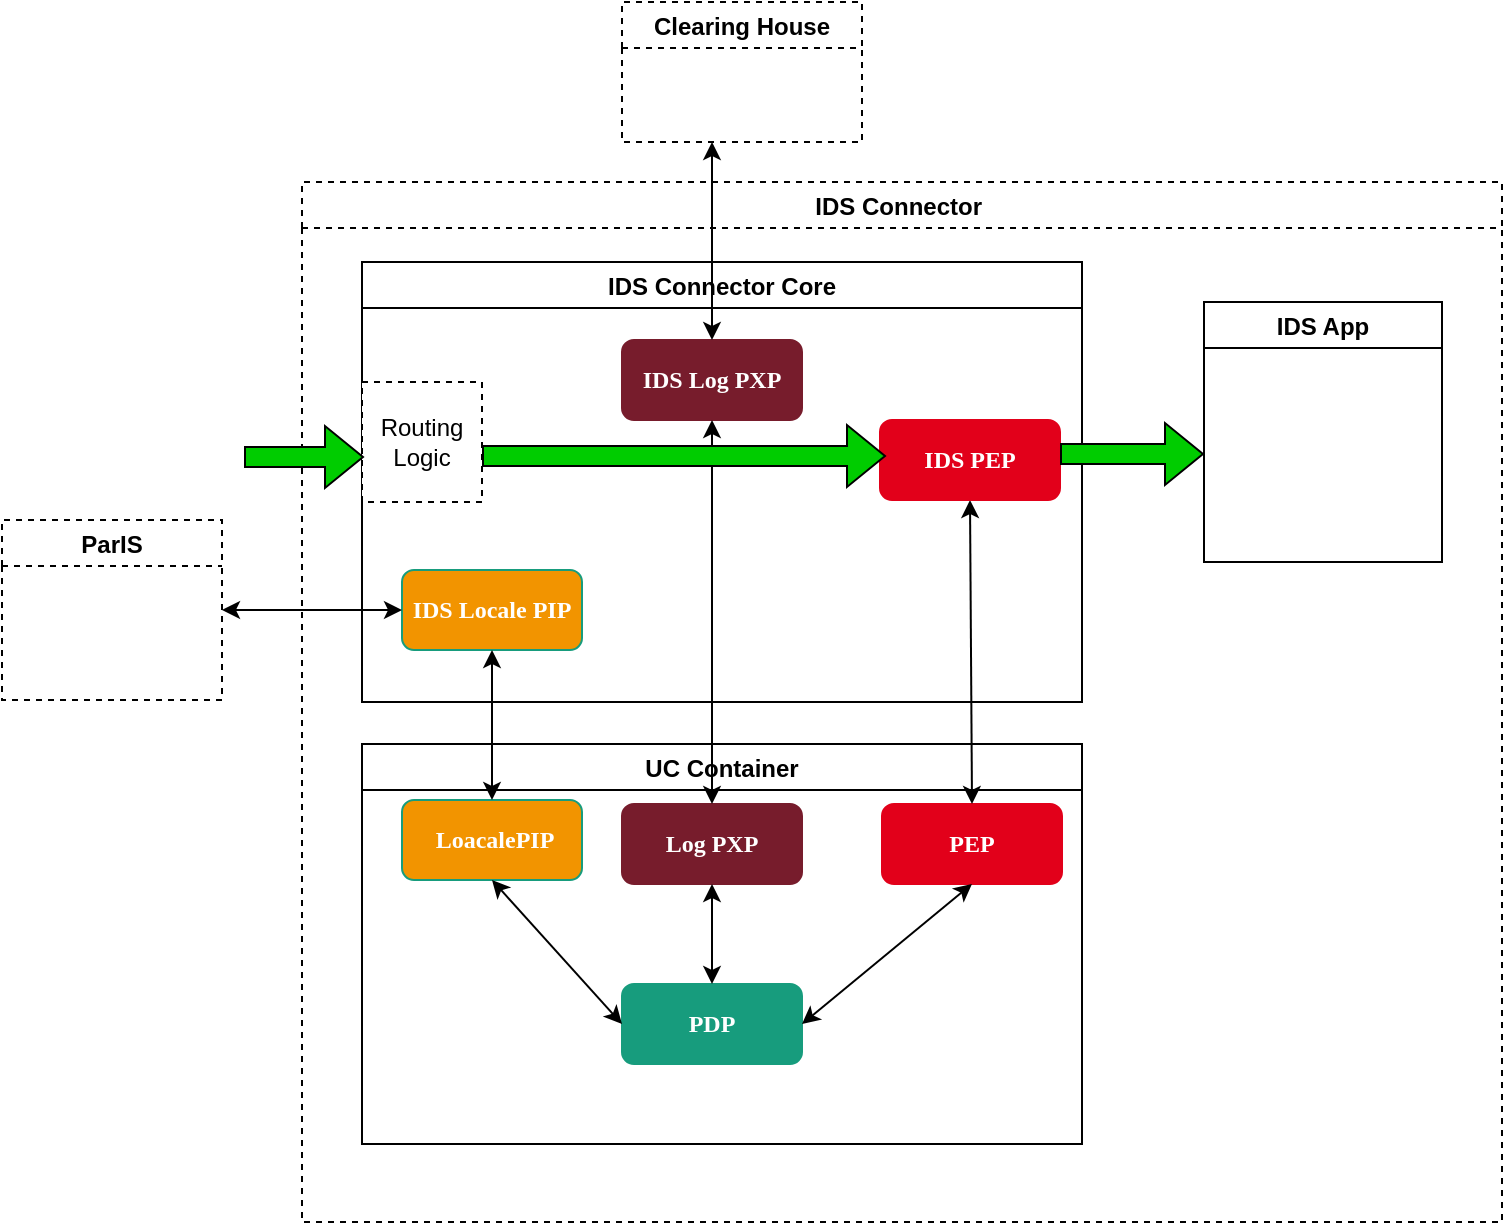 <mxfile version="17.4.1" type="github" pages="2">
  <diagram id="prjZX4wkgA0BgJ7s4mOM" name="Page-1">
    <mxGraphModel dx="1298" dy="750" grid="1" gridSize="10" guides="1" tooltips="1" connect="1" arrows="1" fold="1" page="1" pageScale="1" pageWidth="827" pageHeight="1169" math="0" shadow="0">
      <root>
        <mxCell id="0" />
        <mxCell id="1" parent="0" />
        <mxCell id="6n9kSi0VYIb2uczXsFoc-1" value="IDS Connector " style="swimlane;dashed=1;" parent="1" vertex="1">
          <mxGeometry x="160" y="120" width="600" height="520" as="geometry">
            <mxRectangle x="310" y="310" width="130" height="23" as="alternateBounds" />
          </mxGeometry>
        </mxCell>
        <mxCell id="6n9kSi0VYIb2uczXsFoc-5" value="IDS App" style="swimlane;" parent="6n9kSi0VYIb2uczXsFoc-1" vertex="1">
          <mxGeometry x="451" y="60" width="119" height="130" as="geometry" />
        </mxCell>
        <mxCell id="6n9kSi0VYIb2uczXsFoc-8" value="UC Container" style="swimlane;fontSize=12;startSize=23;" parent="6n9kSi0VYIb2uczXsFoc-1" vertex="1">
          <mxGeometry x="30" y="281" width="360" height="200" as="geometry" />
        </mxCell>
        <mxCell id="6n9kSi0VYIb2uczXsFoc-15" value="&lt;font face=&quot;Verdana&quot; color=&quot;#ffffff&quot; size=&quot;1&quot;&gt;&lt;b style=&quot;font-size: 12px&quot;&gt;PEP&lt;/b&gt;&lt;/font&gt;" style="rounded=1;whiteSpace=wrap;html=1;fillColor=#E2001A;strokeColor=#E2001A;" parent="6n9kSi0VYIb2uczXsFoc-8" vertex="1">
          <mxGeometry x="260" y="30" width="90" height="40" as="geometry" />
        </mxCell>
        <mxCell id="6n9kSi0VYIb2uczXsFoc-16" value="&lt;b style=&quot;color: rgb(255 , 255 , 255) ; font-family: &amp;#34;verdana&amp;#34;&quot;&gt;&lt;font style=&quot;font-size: 12px&quot;&gt;PDP&lt;/font&gt;&lt;/b&gt;" style="rounded=1;whiteSpace=wrap;html=1;fillColor=#179C7D;strokeColor=#179C7D;" parent="6n9kSi0VYIb2uczXsFoc-8" vertex="1">
          <mxGeometry x="130" y="120" width="90" height="40" as="geometry" />
        </mxCell>
        <mxCell id="6n9kSi0VYIb2uczXsFoc-23" value="&lt;b style=&quot;color: rgb(255 , 255 , 255) ; font-family: &amp;#34;verdana&amp;#34;&quot;&gt;&lt;font style=&quot;font-size: 12px&quot;&gt;&amp;nbsp;LoacalePIP&lt;/font&gt;&lt;/b&gt;" style="rounded=1;whiteSpace=wrap;html=1;fillColor=#F29400;strokeColor=#179C7D;" parent="6n9kSi0VYIb2uczXsFoc-8" vertex="1">
          <mxGeometry x="20" y="28" width="90" height="40" as="geometry" />
        </mxCell>
        <mxCell id="6n9kSi0VYIb2uczXsFoc-25" value="&lt;b style=&quot;color: rgb(255 , 255 , 255) ; font-family: &amp;#34;verdana&amp;#34;&quot;&gt;&lt;font style=&quot;font-size: 12px&quot;&gt;Log PXP&lt;/font&gt;&lt;/b&gt;" style="rounded=1;whiteSpace=wrap;html=1;fillColor=#771C2C;strokeColor=#771C2C;" parent="6n9kSi0VYIb2uczXsFoc-8" vertex="1">
          <mxGeometry x="130" y="30" width="90" height="40" as="geometry" />
        </mxCell>
        <mxCell id="6n9kSi0VYIb2uczXsFoc-26" value="&lt;b style=&quot;color: rgb(255 , 255 , 255) ; font-family: &amp;#34;verdana&amp;#34;&quot;&gt;&lt;font style=&quot;font-size: 12px&quot;&gt;IDS Log PXP&lt;/font&gt;&lt;/b&gt;" style="rounded=1;whiteSpace=wrap;html=1;fillColor=#771C2C;strokeColor=#771C2C;" parent="6n9kSi0VYIb2uczXsFoc-8" vertex="1">
          <mxGeometry x="130" y="-202" width="90" height="40" as="geometry" />
        </mxCell>
        <mxCell id="IDy8R5amWFx3GBcXspBw-4" value="" style="endArrow=classic;startArrow=classic;html=1;rounded=0;fontFamily=Helvetica;fontSize=12;fontColor=#000000;entryX=0.5;entryY=1;entryDx=0;entryDy=0;exitX=0.5;exitY=0;exitDx=0;exitDy=0;" edge="1" parent="6n9kSi0VYIb2uczXsFoc-8" source="6n9kSi0VYIb2uczXsFoc-25" target="6n9kSi0VYIb2uczXsFoc-26">
          <mxGeometry width="50" height="50" relative="1" as="geometry">
            <mxPoint x="11" y="-131" as="sourcePoint" />
            <mxPoint x="61" y="-181" as="targetPoint" />
          </mxGeometry>
        </mxCell>
        <mxCell id="IDy8R5amWFx3GBcXspBw-6" value="" style="endArrow=classic;startArrow=classic;html=1;rounded=0;fontFamily=Helvetica;fontSize=12;fontColor=#000000;exitX=0.5;exitY=1;exitDx=0;exitDy=0;entryX=0;entryY=0.5;entryDx=0;entryDy=0;" edge="1" parent="6n9kSi0VYIb2uczXsFoc-8" source="6n9kSi0VYIb2uczXsFoc-23" target="6n9kSi0VYIb2uczXsFoc-16">
          <mxGeometry width="50" height="50" relative="1" as="geometry">
            <mxPoint x="11" y="-131" as="sourcePoint" />
            <mxPoint x="61" y="-181" as="targetPoint" />
          </mxGeometry>
        </mxCell>
        <mxCell id="IDy8R5amWFx3GBcXspBw-7" value="" style="endArrow=classic;startArrow=classic;html=1;rounded=0;fontFamily=Helvetica;fontSize=12;fontColor=#000000;entryX=0.5;entryY=1;entryDx=0;entryDy=0;exitX=1;exitY=0.5;exitDx=0;exitDy=0;" edge="1" parent="6n9kSi0VYIb2uczXsFoc-8" source="6n9kSi0VYIb2uczXsFoc-16" target="6n9kSi0VYIb2uczXsFoc-15">
          <mxGeometry width="50" height="50" relative="1" as="geometry">
            <mxPoint x="11" y="-131" as="sourcePoint" />
            <mxPoint x="61" y="-181" as="targetPoint" />
          </mxGeometry>
        </mxCell>
        <mxCell id="IDy8R5amWFx3GBcXspBw-8" value="" style="endArrow=classic;startArrow=classic;html=1;rounded=0;fontFamily=Helvetica;fontSize=12;fontColor=#000000;entryX=0.5;entryY=1;entryDx=0;entryDy=0;exitX=0.5;exitY=0;exitDx=0;exitDy=0;" edge="1" parent="6n9kSi0VYIb2uczXsFoc-8" source="6n9kSi0VYIb2uczXsFoc-16" target="6n9kSi0VYIb2uczXsFoc-25">
          <mxGeometry width="50" height="50" relative="1" as="geometry">
            <mxPoint x="11" y="-131" as="sourcePoint" />
            <mxPoint x="61" y="-181" as="targetPoint" />
          </mxGeometry>
        </mxCell>
        <mxCell id="IDy8R5amWFx3GBcXspBw-5" value="" style="endArrow=classic;startArrow=classic;html=1;rounded=0;fontFamily=Helvetica;fontSize=12;fontColor=#000000;entryX=0.5;entryY=1;entryDx=0;entryDy=0;exitX=0.5;exitY=0;exitDx=0;exitDy=0;" edge="1" parent="6n9kSi0VYIb2uczXsFoc-1" source="6n9kSi0VYIb2uczXsFoc-15" target="6n9kSi0VYIb2uczXsFoc-11">
          <mxGeometry width="50" height="50" relative="1" as="geometry">
            <mxPoint x="41" y="149" as="sourcePoint" />
            <mxPoint x="91" y="99" as="targetPoint" />
          </mxGeometry>
        </mxCell>
        <mxCell id="6n9kSi0VYIb2uczXsFoc-4" value="IDS Connector Core" style="swimlane;startSize=23;" parent="6n9kSi0VYIb2uczXsFoc-1" vertex="1">
          <mxGeometry x="30" y="40" width="360" height="220" as="geometry" />
        </mxCell>
        <mxCell id="6n9kSi0VYIb2uczXsFoc-13" value="Routing Logic" style="rounded=0;whiteSpace=wrap;html=1;dashed=1;" parent="6n9kSi0VYIb2uczXsFoc-4" vertex="1">
          <mxGeometry y="60" width="60" height="60" as="geometry" />
        </mxCell>
        <mxCell id="6n9kSi0VYIb2uczXsFoc-11" value="&lt;font face=&quot;Verdana&quot; color=&quot;#ffffff&quot; size=&quot;1&quot;&gt;&lt;b style=&quot;font-size: 12px&quot;&gt;IDS PEP&lt;/b&gt;&lt;/font&gt;" style="rounded=1;whiteSpace=wrap;html=1;fillColor=#E2001A;strokeColor=#E2001A;" parent="6n9kSi0VYIb2uczXsFoc-4" vertex="1">
          <mxGeometry x="259" y="79" width="90" height="40" as="geometry" />
        </mxCell>
        <mxCell id="6n9kSi0VYIb2uczXsFoc-24" value="&lt;b style=&quot;color: rgb(255 , 255 , 255) ; font-family: &amp;#34;verdana&amp;#34;&quot;&gt;&lt;font style=&quot;font-size: 12px&quot;&gt;IDS Locale PIP&lt;/font&gt;&lt;/b&gt;" style="rounded=1;whiteSpace=wrap;html=1;fillColor=#F29400;strokeColor=#179C7D;" parent="6n9kSi0VYIb2uczXsFoc-4" vertex="1">
          <mxGeometry x="20" y="154" width="90" height="40" as="geometry" />
        </mxCell>
        <mxCell id="6n9kSi0VYIb2uczXsFoc-12" value="" style="shape=flexArrow;endArrow=classic;html=1;rounded=0;fillColor=#00CC00;exitX=1;exitY=0.5;exitDx=0;exitDy=0;" parent="6n9kSi0VYIb2uczXsFoc-4" edge="1">
          <mxGeometry width="50" height="50" relative="1" as="geometry">
            <mxPoint x="60" y="97" as="sourcePoint" />
            <mxPoint x="262" y="97" as="targetPoint" />
            <Array as="points" />
          </mxGeometry>
        </mxCell>
        <mxCell id="IDy8R5amWFx3GBcXspBw-3" value="" style="endArrow=classic;startArrow=classic;html=1;rounded=0;fontFamily=Helvetica;fontSize=12;fontColor=#000000;exitX=0.5;exitY=0;exitDx=0;exitDy=0;entryX=0.5;entryY=1;entryDx=0;entryDy=0;" edge="1" parent="6n9kSi0VYIb2uczXsFoc-1" source="6n9kSi0VYIb2uczXsFoc-23" target="6n9kSi0VYIb2uczXsFoc-24">
          <mxGeometry width="50" height="50" relative="1" as="geometry">
            <mxPoint x="30" y="160" as="sourcePoint" />
            <mxPoint x="84" y="260" as="targetPoint" />
          </mxGeometry>
        </mxCell>
        <mxCell id="6n9kSi0VYIb2uczXsFoc-53" value="" style="shape=flexArrow;endArrow=classic;html=1;rounded=0;fillColor=#00CC00;" parent="6n9kSi0VYIb2uczXsFoc-1" edge="1">
          <mxGeometry width="50" height="50" relative="1" as="geometry">
            <mxPoint x="379" y="136" as="sourcePoint" />
            <mxPoint x="451" y="136" as="targetPoint" />
            <Array as="points" />
          </mxGeometry>
        </mxCell>
        <mxCell id="6n9kSi0VYIb2uczXsFoc-9" value="" style="shape=flexArrow;endArrow=classic;html=1;rounded=0;fillColor=#00CC00;" parent="6n9kSi0VYIb2uczXsFoc-1" edge="1">
          <mxGeometry width="50" height="50" relative="1" as="geometry">
            <mxPoint x="-29" y="137.5" as="sourcePoint" />
            <mxPoint x="31" y="137.5" as="targetPoint" />
          </mxGeometry>
        </mxCell>
        <mxCell id="IDy8R5amWFx3GBcXspBw-1" value="" style="endArrow=classic;startArrow=classic;html=1;rounded=0;fontFamily=Helvetica;fontSize=12;fontColor=#000000;" edge="1" parent="1" source="6n9kSi0VYIb2uczXsFoc-26">
          <mxGeometry width="50" height="50" relative="1" as="geometry">
            <mxPoint x="190" y="280" as="sourcePoint" />
            <mxPoint x="365" y="100" as="targetPoint" />
          </mxGeometry>
        </mxCell>
        <mxCell id="6n9kSi0VYIb2uczXsFoc-3" value="Clearing House" style="swimlane;dashed=1;align=center;" parent="1" vertex="1">
          <mxGeometry x="320" y="30" width="120" height="70" as="geometry" />
        </mxCell>
        <mxCell id="PgouEFVK102QuYyTmVvM-1" value="ParIS" style="swimlane;dashed=1;" vertex="1" parent="1">
          <mxGeometry x="10" y="289" width="110" height="90" as="geometry" />
        </mxCell>
        <mxCell id="IDy8R5amWFx3GBcXspBw-2" value="" style="endArrow=classic;startArrow=classic;html=1;rounded=0;fontFamily=Helvetica;fontSize=12;fontColor=#000000;entryX=0;entryY=0.5;entryDx=0;entryDy=0;exitX=1;exitY=0.5;exitDx=0;exitDy=0;" edge="1" parent="1" source="PgouEFVK102QuYyTmVvM-1" target="6n9kSi0VYIb2uczXsFoc-24">
          <mxGeometry width="50" height="50" relative="1" as="geometry">
            <mxPoint x="190" y="280" as="sourcePoint" />
            <mxPoint x="240" y="230" as="targetPoint" />
          </mxGeometry>
        </mxCell>
      </root>
    </mxGraphModel>
  </diagram>
  <diagram id="x9Ql52UNM8yiuvynAj79" name="Page-2">
    <mxGraphModel dx="1483" dy="857" grid="1" gridSize="10" guides="1" tooltips="1" connect="1" arrows="1" fold="1" page="1" pageScale="1" pageWidth="827" pageHeight="1169" math="0" shadow="0">
      <root>
        <mxCell id="0" />
        <mxCell id="1" parent="0" />
        <mxCell id="mEAZGtmhkRdFNXlSCPX2-1" value="Data Usage Control&lt;br&gt;" style="shape=umlFrame;whiteSpace=wrap;html=1;fontSize=12;width=120;height=60;fontStyle=1" vertex="1" parent="1">
          <mxGeometry x="10" width="1260" height="720" as="geometry" />
        </mxCell>
        <mxCell id="mEAZGtmhkRdFNXlSCPX2-2" value="IDS Connector Core" style="shape=umlLifeline;perimeter=lifelinePerimeter;whiteSpace=wrap;html=1;container=1;collapsible=0;recursiveResize=0;outlineConnect=0;fontSize=12;fontStyle=1" vertex="1" parent="1">
          <mxGeometry x="170" y="41" width="100" height="679" as="geometry" />
        </mxCell>
        <mxCell id="0U4tIAvPEvIDAvjAow0L-4" value="" style="html=1;points=[];perimeter=orthogonalPerimeter;labelBackgroundColor=none;fontSize=12;fontColor=#FFFFFF;" vertex="1" parent="mEAZGtmhkRdFNXlSCPX2-2">
          <mxGeometry x="45" y="154" width="10" height="356" as="geometry" />
        </mxCell>
        <mxCell id="mEAZGtmhkRdFNXlSCPX2-5" value="IDS PEP" style="shape=umlLifeline;perimeter=lifelinePerimeter;whiteSpace=wrap;html=1;container=1;collapsible=0;recursiveResize=0;outlineConnect=0;fontSize=12;fillColor=#E2001A;fontColor=#FFFFFF;fontStyle=1" vertex="1" parent="1">
          <mxGeometry x="303" y="40" width="100" height="680" as="geometry" />
        </mxCell>
        <mxCell id="0U4tIAvPEvIDAvjAow0L-1" value="" style="html=1;points=[];perimeter=orthogonalPerimeter;labelBackgroundColor=none;fontSize=12;fontColor=#FFFFFF;" vertex="1" parent="mEAZGtmhkRdFNXlSCPX2-5">
          <mxGeometry x="45" y="170" width="10" height="250" as="geometry" />
        </mxCell>
        <mxCell id="mEAZGtmhkRdFNXlSCPX2-7" value="PDP" style="shape=umlLifeline;perimeter=lifelinePerimeter;whiteSpace=wrap;html=1;container=1;collapsible=0;recursiveResize=0;outlineConnect=0;fontSize=12;labelBackgroundColor=none;fillColor=#179C7D;fontColor=#FFFFFF;fontStyle=1" vertex="1" parent="1">
          <mxGeometry x="511" y="40" width="100" height="680" as="geometry" />
        </mxCell>
        <mxCell id="rVcEPZtyNzbPz_mNacNh-1" value="" style="html=1;points=[];perimeter=orthogonalPerimeter;labelBackgroundColor=none;fontSize=12;fontColor=#000000;" vertex="1" parent="mEAZGtmhkRdFNXlSCPX2-7">
          <mxGeometry x="45" y="210" width="10" height="120" as="geometry" />
        </mxCell>
        <mxCell id="rVcEPZtyNzbPz_mNacNh-13" value="" style="html=1;points=[];perimeter=orthogonalPerimeter;labelBackgroundColor=none;fontSize=12;fontColor=#000000;" vertex="1" parent="mEAZGtmhkRdFNXlSCPX2-7">
          <mxGeometry x="45" y="350" width="10" height="130" as="geometry" />
        </mxCell>
        <mxCell id="rVcEPZtyNzbPz_mNacNh-14" value="evaluation" style="edgeStyle=orthogonalEdgeStyle;html=1;align=left;spacingLeft=2;endArrow=block;rounded=0;fontSize=12;fontColor=#000000;exitX=0.44;exitY=0.991;exitDx=0;exitDy=0;exitPerimeter=0;" edge="1" parent="mEAZGtmhkRdFNXlSCPX2-7" source="rVcEPZtyNzbPz_mNacNh-1">
          <mxGeometry relative="1" as="geometry">
            <mxPoint x="81" y="340" as="sourcePoint" />
            <Array as="points">
              <mxPoint x="49" y="330" />
              <mxPoint x="111" y="330" />
              <mxPoint x="111" y="360" />
              <mxPoint x="55" y="360" />
            </Array>
            <mxPoint x="49" y="360" as="targetPoint" />
          </mxGeometry>
        </mxCell>
        <mxCell id="mEAZGtmhkRdFNXlSCPX2-8" value="Locale PIP" style="fillColor=#F29400;shape=umlLifeline;perimeter=lifelinePerimeter;whiteSpace=wrap;html=1;container=1;collapsible=0;recursiveResize=0;outlineConnect=0;fontSize=12;fontColor=#FFFFFF;fontStyle=1" vertex="1" parent="1">
          <mxGeometry x="622" y="40" width="100" height="680" as="geometry" />
        </mxCell>
        <mxCell id="rVcEPZtyNzbPz_mNacNh-4" value="" style="html=1;points=[];perimeter=orthogonalPerimeter;labelBackgroundColor=none;fontSize=12;fontColor=#000000;" vertex="1" parent="mEAZGtmhkRdFNXlSCPX2-8">
          <mxGeometry x="45" y="215" width="10" height="95" as="geometry" />
        </mxCell>
        <mxCell id="mEAZGtmhkRdFNXlSCPX2-9" value="IDS Locale PIP" style="shape=umlLifeline;perimeter=lifelinePerimeter;whiteSpace=wrap;html=1;container=1;collapsible=0;recursiveResize=0;outlineConnect=0;fontSize=12;fillColor=#F29400;fontColor=#FFFFFF;fontStyle=1" vertex="1" parent="1">
          <mxGeometry x="722" y="40" width="100" height="680" as="geometry" />
        </mxCell>
        <mxCell id="rVcEPZtyNzbPz_mNacNh-7" value="" style="html=1;points=[];perimeter=orthogonalPerimeter;labelBackgroundColor=none;fontSize=12;fontColor=#000000;" vertex="1" parent="mEAZGtmhkRdFNXlSCPX2-9">
          <mxGeometry x="45" y="216" width="10" height="84" as="geometry" />
        </mxCell>
        <mxCell id="mEAZGtmhkRdFNXlSCPX2-10" value="Log PXP" style="shape=umlLifeline;perimeter=lifelinePerimeter;whiteSpace=wrap;html=1;container=1;collapsible=0;recursiveResize=0;outlineConnect=0;fontSize=12;fontColor=#FFFFFF;fillColor=#771C2C;fontStyle=1" vertex="1" parent="1">
          <mxGeometry x="930" y="40" width="100" height="680" as="geometry" />
        </mxCell>
        <mxCell id="mEAZGtmhkRdFNXlSCPX2-11" value="IDS Log PXP" style="shape=umlLifeline;perimeter=lifelinePerimeter;whiteSpace=wrap;html=1;container=1;collapsible=0;recursiveResize=0;outlineConnect=0;fontSize=12;fillColor=#771C2C;fontColor=#FFFFFF;fontStyle=1" vertex="1" parent="1">
          <mxGeometry x="1030" y="40" width="100" height="680" as="geometry" />
        </mxCell>
        <mxCell id="mEAZGtmhkRdFNXlSCPX2-13" value="ParIS" style="shape=umlLifeline;perimeter=lifelinePerimeter;whiteSpace=wrap;html=1;container=1;collapsible=0;recursiveResize=0;outlineConnect=0;fontSize=12;fontStyle=1" vertex="1" parent="1">
          <mxGeometry x="822" y="40" width="100" height="680" as="geometry" />
        </mxCell>
        <mxCell id="mEAZGtmhkRdFNXlSCPX2-14" value="IDS APP" style="shape=umlLifeline;perimeter=lifelinePerimeter;whiteSpace=wrap;html=1;container=1;collapsible=0;recursiveResize=0;outlineConnect=0;fontSize=12;" vertex="1" parent="1">
          <mxGeometry x="20" y="220" width="100" height="500" as="geometry" />
        </mxCell>
        <mxCell id="rVcEPZtyNzbPz_mNacNh-33" value="" style="html=1;points=[];perimeter=orthogonalPerimeter;labelBackgroundColor=none;fontSize=12;fontColor=#000000;" vertex="1" parent="mEAZGtmhkRdFNXlSCPX2-14">
          <mxGeometry x="40" y="240" width="10" height="70" as="geometry" />
        </mxCell>
        <mxCell id="mEAZGtmhkRdFNXlSCPX2-15" value="Clearing House" style="shape=umlLifeline;perimeter=lifelinePerimeter;whiteSpace=wrap;html=1;container=1;collapsible=0;recursiveResize=0;outlineConnect=0;fontSize=12;fontStyle=1" vertex="1" parent="1">
          <mxGeometry x="1130" y="40" width="100" height="680" as="geometry" />
        </mxCell>
        <mxCell id="rVcEPZtyNzbPz_mNacNh-30" value="" style="html=1;points=[];perimeter=orthogonalPerimeter;labelBackgroundColor=none;fontSize=12;fontColor=#000000;" vertex="1" parent="mEAZGtmhkRdFNXlSCPX2-15">
          <mxGeometry x="45" y="390" width="10" height="80" as="geometry" />
        </mxCell>
        <mxCell id="0U4tIAvPEvIDAvjAow0L-5" value="&lt;font color=&quot;#000000&quot;&gt;message to IDS APP&lt;/font&gt;" style="html=1;verticalAlign=bottom;startArrow=oval;startFill=1;endArrow=block;startSize=8;rounded=0;fontSize=12;fontColor=#FFFFFF;entryX=0.2;entryY=0.014;entryDx=0;entryDy=0;entryPerimeter=0;" edge="1" parent="1" target="0U4tIAvPEvIDAvjAow0L-4">
          <mxGeometry width="60" relative="1" as="geometry">
            <mxPoint x="70" y="200" as="sourcePoint" />
            <mxPoint x="130" y="200" as="targetPoint" />
          </mxGeometry>
        </mxCell>
        <mxCell id="0U4tIAvPEvIDAvjAow0L-3" value="return" style="html=1;verticalAlign=bottom;endArrow=open;dashed=1;endSize=8;exitX=0;exitY=0.95;rounded=0;fontSize=12;fontColor=#FFFFFF;" edge="1" source="0U4tIAvPEvIDAvjAow0L-1" parent="1" target="0U4tIAvPEvIDAvjAow0L-4">
          <mxGeometry relative="1" as="geometry">
            <mxPoint x="270" y="196" as="targetPoint" />
          </mxGeometry>
        </mxCell>
        <mxCell id="rVcEPZtyNzbPz_mNacNh-18" value="return &lt;br&gt;new message" style="edgeLabel;html=1;align=center;verticalAlign=middle;resizable=0;points=[];fontSize=12;fontColor=#000000;" vertex="1" connectable="0" parent="0U4tIAvPEvIDAvjAow0L-3">
          <mxGeometry x="-0.47" y="-1" relative="1" as="geometry">
            <mxPoint x="-25" y="-16" as="offset" />
          </mxGeometry>
        </mxCell>
        <mxCell id="0U4tIAvPEvIDAvjAow0L-2" value="dispatch" style="html=1;verticalAlign=bottom;endArrow=block;entryX=0;entryY=0;rounded=0;fontSize=12;fontColor=#FFFFFF;" edge="1" target="0U4tIAvPEvIDAvjAow0L-1" parent="1" source="0U4tIAvPEvIDAvjAow0L-4">
          <mxGeometry relative="1" as="geometry">
            <mxPoint x="270" y="120" as="sourcePoint" />
          </mxGeometry>
        </mxCell>
        <mxCell id="0U4tIAvPEvIDAvjAow0L-6" value="intercept(message)" style="edgeLabel;html=1;align=center;verticalAlign=middle;resizable=0;points=[];fontSize=12;fontColor=#000000;" vertex="1" connectable="0" parent="0U4tIAvPEvIDAvjAow0L-2">
          <mxGeometry x="-0.182" y="1" relative="1" as="geometry">
            <mxPoint x="5" y="1" as="offset" />
          </mxGeometry>
        </mxCell>
        <mxCell id="0U4tIAvPEvIDAvjAow0L-8" value="callPEP&lt;br&gt;(dataForDecision)" style="html=1;verticalAlign=bottom;endArrow=block;entryX=0.386;entryY=0.001;rounded=0;fontSize=12;fontColor=#000000;entryDx=0;entryDy=0;entryPerimeter=0;" edge="1" parent="1">
          <mxGeometry x="0.147" y="-1" relative="1" as="geometry">
            <mxPoint x="355" y="229.0" as="sourcePoint" />
            <mxPoint x="450.86" y="229.22" as="targetPoint" />
            <mxPoint x="1" as="offset" />
          </mxGeometry>
        </mxCell>
        <mxCell id="0U4tIAvPEvIDAvjAow0L-9" value="return &lt;br&gt;data" style="html=1;verticalAlign=bottom;endArrow=open;dashed=1;endSize=8;exitX=0.12;exitY=0.963;rounded=0;fontSize=12;fontColor=#000000;exitDx=0;exitDy=0;exitPerimeter=0;" edge="1" source="0U4tIAvPEvIDAvjAow0L-7" parent="1" target="0U4tIAvPEvIDAvjAow0L-1">
          <mxGeometry relative="1" as="geometry">
            <mxPoint x="358" y="491.5" as="targetPoint" />
            <mxPoint x="444" y="491.5" as="sourcePoint" />
          </mxGeometry>
        </mxCell>
        <mxCell id="rVcEPZtyNzbPz_mNacNh-2" value="callPDP&lt;br&gt;(dataForDecision)" style="html=1;verticalAlign=bottom;endArrow=block;entryX=0;entryY=0;rounded=0;fontSize=12;fontColor=#000000;" edge="1" parent="1">
          <mxGeometry relative="1" as="geometry">
            <mxPoint x="456.5" y="250" as="sourcePoint" />
            <mxPoint x="560" y="250" as="targetPoint" />
          </mxGeometry>
        </mxCell>
        <mxCell id="rVcEPZtyNzbPz_mNacNh-3" value="return decision" style="html=1;verticalAlign=bottom;endArrow=open;dashed=1;endSize=8;exitX=0.12;exitY=0.956;rounded=0;fontSize=12;fontColor=#000000;exitDx=0;exitDy=0;exitPerimeter=0;" edge="1" parent="1">
          <mxGeometry x="0.093" y="2" relative="1" as="geometry">
            <mxPoint x="452.5" y="439.04" as="targetPoint" />
            <mxPoint x="557.2" y="439.04" as="sourcePoint" />
            <mxPoint as="offset" />
          </mxGeometry>
        </mxCell>
        <mxCell id="rVcEPZtyNzbPz_mNacNh-5" value="getLocale&lt;br&gt;(targetPipData)" style="html=1;verticalAlign=bottom;endArrow=block;entryX=0.22;entryY=-0.005;rounded=0;fontSize=12;fontColor=#000000;entryDx=0;entryDy=0;entryPerimeter=0;" edge="1" target="rVcEPZtyNzbPz_mNacNh-4" parent="1">
          <mxGeometry relative="1" as="geometry">
            <mxPoint x="568" y="255" as="sourcePoint" />
            <mxPoint x="665" y="255.0" as="targetPoint" />
          </mxGeometry>
        </mxCell>
        <mxCell id="rVcEPZtyNzbPz_mNacNh-6" value="return locale" style="html=1;verticalAlign=bottom;endArrow=open;dashed=1;endSize=8;exitX=0;exitY=0.95;rounded=0;fontSize=12;fontColor=#000000;entryX=0.4;entryY=0.783;entryDx=0;entryDy=0;entryPerimeter=0;" edge="1" source="rVcEPZtyNzbPz_mNacNh-4" parent="1" target="rVcEPZtyNzbPz_mNacNh-1">
          <mxGeometry relative="1" as="geometry">
            <mxPoint x="597" y="326" as="targetPoint" />
          </mxGeometry>
        </mxCell>
        <mxCell id="rVcEPZtyNzbPz_mNacNh-8" value="getLocale&lt;br&gt;(urlToParis)" style="html=1;verticalAlign=bottom;endArrow=block;entryX=0.38;entryY=0.013;rounded=0;fontSize=12;fontColor=#000000;exitX=0.94;exitY=0.072;exitDx=0;exitDy=0;exitPerimeter=0;entryDx=0;entryDy=0;entryPerimeter=0;" edge="1" target="rVcEPZtyNzbPz_mNacNh-7" parent="1">
          <mxGeometry relative="1" as="geometry">
            <mxPoint x="676.4" y="256.84" as="sourcePoint" />
            <mxPoint x="767" y="251.0" as="targetPoint" />
          </mxGeometry>
        </mxCell>
        <mxCell id="rVcEPZtyNzbPz_mNacNh-9" value="return locale" style="html=1;verticalAlign=bottom;endArrow=open;dashed=1;endSize=8;rounded=0;fontSize=12;fontColor=#000000;" edge="1" parent="1">
          <mxGeometry relative="1" as="geometry">
            <mxPoint x="676" y="335" as="targetPoint" />
            <mxPoint x="766" y="335" as="sourcePoint" />
          </mxGeometry>
        </mxCell>
        <mxCell id="rVcEPZtyNzbPz_mNacNh-10" value="" style="html=1;points=[];perimeter=orthogonalPerimeter;labelBackgroundColor=none;fontSize=12;fontColor=#000000;" vertex="1" parent="1">
          <mxGeometry x="867" y="260" width="10" height="70" as="geometry" />
        </mxCell>
        <mxCell id="rVcEPZtyNzbPz_mNacNh-11" value="getLocale&lt;br&gt;(connectorId)" style="html=1;verticalAlign=bottom;endArrow=block;entryX=0;entryY=0;rounded=0;fontSize=12;fontColor=#000000;" edge="1" parent="1">
          <mxGeometry relative="1" as="geometry">
            <mxPoint x="777" y="261.0" as="sourcePoint" />
            <mxPoint x="867" y="261.0" as="targetPoint" />
          </mxGeometry>
        </mxCell>
        <mxCell id="rVcEPZtyNzbPz_mNacNh-12" value="return locale" style="html=1;verticalAlign=bottom;endArrow=open;dashed=1;endSize=8;exitX=0;exitY=0.95;rounded=0;fontSize=12;fontColor=#000000;" edge="1" source="rVcEPZtyNzbPz_mNacNh-10" parent="1" target="rVcEPZtyNzbPz_mNacNh-7">
          <mxGeometry relative="1" as="geometry">
            <mxPoint x="800" y="336" as="targetPoint" />
          </mxGeometry>
        </mxCell>
        <mxCell id="rVcEPZtyNzbPz_mNacNh-19" value="" style="html=1;points=[];perimeter=orthogonalPerimeter;labelBackgroundColor=none;fontSize=12;fontColor=#000000;" vertex="1" parent="1">
          <mxGeometry x="975" y="420" width="10" height="90" as="geometry" />
        </mxCell>
        <mxCell id="rVcEPZtyNzbPz_mNacNh-20" value="logUsage(targetPxpData)" style="html=1;verticalAlign=bottom;endArrow=block;entryX=0;entryY=0;rounded=0;fontSize=12;fontColor=#000000;" edge="1" target="rVcEPZtyNzbPz_mNacNh-19" parent="1" source="rVcEPZtyNzbPz_mNacNh-13">
          <mxGeometry x="-0.002" relative="1" as="geometry">
            <mxPoint x="910" y="400" as="sourcePoint" />
            <mxPoint as="offset" />
          </mxGeometry>
        </mxCell>
        <mxCell id="rVcEPZtyNzbPz_mNacNh-21" value="return true" style="html=1;verticalAlign=bottom;endArrow=open;dashed=1;endSize=8;exitX=0;exitY=0.95;rounded=0;fontSize=12;fontColor=#000000;" edge="1" source="rVcEPZtyNzbPz_mNacNh-19" parent="1" target="rVcEPZtyNzbPz_mNacNh-13">
          <mxGeometry relative="1" as="geometry">
            <mxPoint x="910" y="476" as="targetPoint" />
          </mxGeometry>
        </mxCell>
        <mxCell id="rVcEPZtyNzbPz_mNacNh-27" value="" style="html=1;points=[];perimeter=orthogonalPerimeter;labelBackgroundColor=none;fontSize=12;fontColor=#000000;" vertex="1" parent="1">
          <mxGeometry x="1075" y="420" width="10" height="80" as="geometry" />
        </mxCell>
        <mxCell id="rVcEPZtyNzbPz_mNacNh-28" value="logUsage&lt;br&gt;(dataId,&lt;br&gt;urlToCh)" style="html=1;verticalAlign=bottom;endArrow=block;rounded=0;fontSize=12;fontColor=#000000;" edge="1" target="rVcEPZtyNzbPz_mNacNh-27" parent="1">
          <mxGeometry x="-0.053" relative="1" as="geometry">
            <mxPoint x="985" y="424.0" as="sourcePoint" />
            <mxPoint x="1080" y="424.0" as="targetPoint" />
            <mxPoint as="offset" />
          </mxGeometry>
        </mxCell>
        <mxCell id="rVcEPZtyNzbPz_mNacNh-29" value="return true" style="html=1;verticalAlign=bottom;endArrow=open;dashed=1;endSize=8;exitX=0;exitY=0.95;rounded=0;fontSize=12;fontColor=#000000;fontFamily=Helvetica;" edge="1" parent="1">
          <mxGeometry relative="1" as="geometry">
            <mxPoint x="985" y="501" as="targetPoint" />
            <mxPoint x="1076" y="501" as="sourcePoint" />
          </mxGeometry>
        </mxCell>
        <mxCell id="rVcEPZtyNzbPz_mNacNh-31" value="logUsage&lt;br&gt;(dataId,&lt;br&gt;connectorId)" style="html=1;verticalAlign=bottom;endArrow=block;entryX=0;entryY=0;rounded=0;fontSize=12;fontColor=#000000;" edge="1" target="rVcEPZtyNzbPz_mNacNh-30" parent="1" source="rVcEPZtyNzbPz_mNacNh-27">
          <mxGeometry relative="1" as="geometry">
            <mxPoint x="1108" y="430" as="sourcePoint" />
          </mxGeometry>
        </mxCell>
        <mxCell id="rVcEPZtyNzbPz_mNacNh-32" value="return true" style="html=1;verticalAlign=bottom;endArrow=open;dashed=1;endSize=8;rounded=0;fontSize=12;fontColor=#000000;exitX=-0.16;exitY=0.548;exitDx=0;exitDy=0;exitPerimeter=0;" edge="1" parent="1">
          <mxGeometry relative="1" as="geometry">
            <mxPoint x="1086" y="492.84" as="targetPoint" />
            <mxPoint x="1176.4" y="492.84" as="sourcePoint" />
          </mxGeometry>
        </mxCell>
        <mxCell id="rVcEPZtyNzbPz_mNacNh-34" value="send(message)" style="html=1;verticalAlign=bottom;endArrow=block;entryX=0;entryY=0;rounded=0;fontSize=12;fontColor=#000000;" edge="1" target="rVcEPZtyNzbPz_mNacNh-33" parent="1" source="0U4tIAvPEvIDAvjAow0L-4">
          <mxGeometry relative="1" as="geometry">
            <mxPoint x="1270" y="505" as="sourcePoint" />
          </mxGeometry>
        </mxCell>
        <mxCell id="rVcEPZtyNzbPz_mNacNh-35" value="return" style="html=1;verticalAlign=bottom;endArrow=open;dashed=1;endSize=8;exitX=0;exitY=0.95;rounded=0;fontSize=12;fontColor=#000000;" edge="1" source="rVcEPZtyNzbPz_mNacNh-33" parent="1" target="0U4tIAvPEvIDAvjAow0L-4">
          <mxGeometry relative="1" as="geometry">
            <mxPoint x="1270" y="581" as="targetPoint" />
          </mxGeometry>
        </mxCell>
        <mxCell id="mEAZGtmhkRdFNXlSCPX2-6" value="PEP" style="shape=umlLifeline;perimeter=lifelinePerimeter;whiteSpace=wrap;html=1;container=1;collapsible=0;recursiveResize=0;outlineConnect=0;fontSize=12;fillColor=#E2001A;fontColor=#FFFFFF;fontStyle=1" vertex="1" parent="1">
          <mxGeometry x="403" y="40" width="100" height="680" as="geometry" />
        </mxCell>
        <mxCell id="0U4tIAvPEvIDAvjAow0L-7" value="" style="html=1;points=[];perimeter=orthogonalPerimeter;labelBackgroundColor=none;fontSize=12;fontColor=#000000;" vertex="1" parent="mEAZGtmhkRdFNXlSCPX2-6">
          <mxGeometry x="45" y="190" width="10" height="220" as="geometry" />
        </mxCell>
      </root>
    </mxGraphModel>
  </diagram>
</mxfile>
